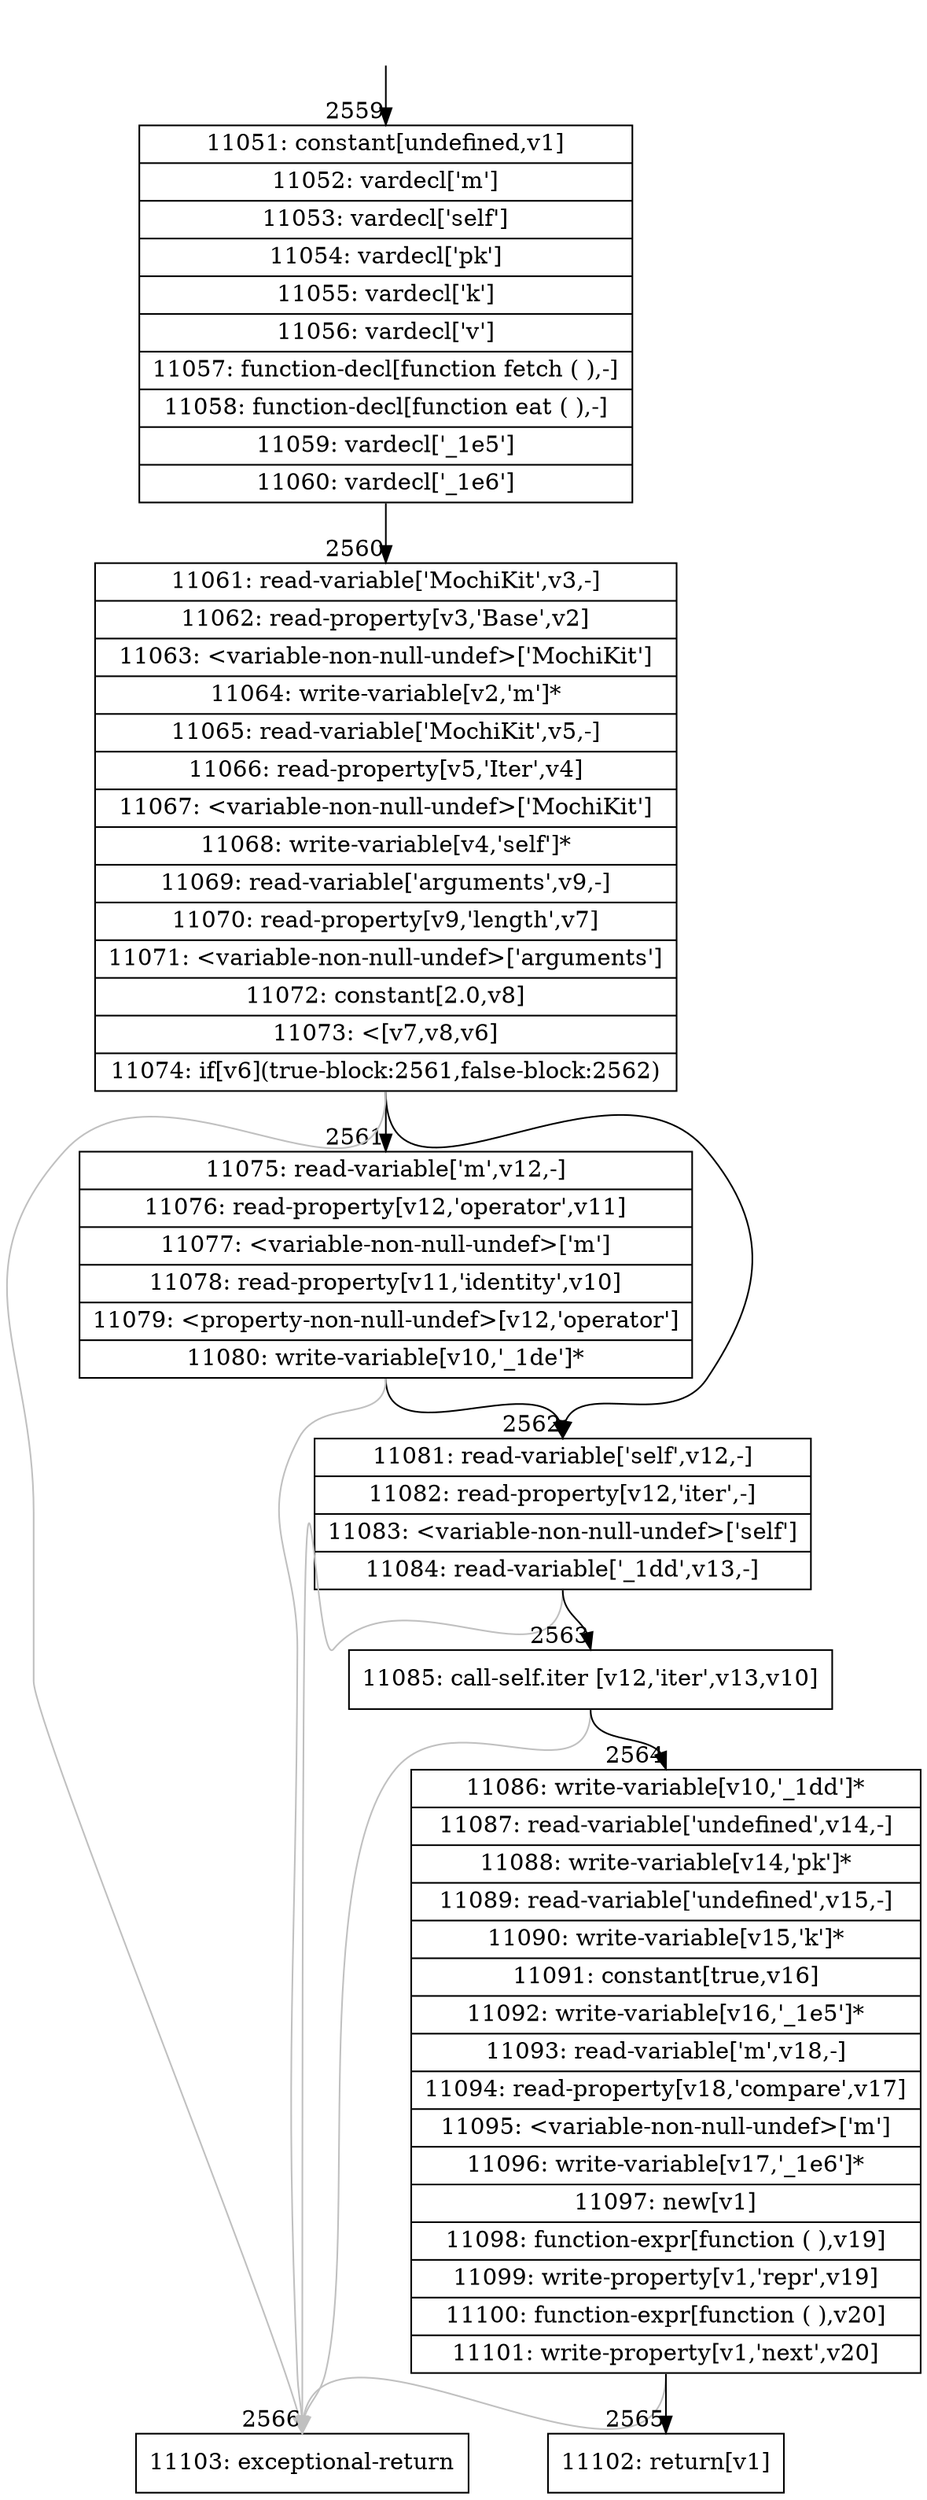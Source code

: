 digraph {
rankdir="TD"
BB_entry188[shape=none,label=""];
BB_entry188 -> BB2559 [tailport=s, headport=n, headlabel="    2559"]
BB2559 [shape=record label="{11051: constant[undefined,v1]|11052: vardecl['m']|11053: vardecl['self']|11054: vardecl['pk']|11055: vardecl['k']|11056: vardecl['v']|11057: function-decl[function fetch ( ),-]|11058: function-decl[function eat ( ),-]|11059: vardecl['_1e5']|11060: vardecl['_1e6']}" ] 
BB2559 -> BB2560 [tailport=s, headport=n, headlabel="      2560"]
BB2560 [shape=record label="{11061: read-variable['MochiKit',v3,-]|11062: read-property[v3,'Base',v2]|11063: \<variable-non-null-undef\>['MochiKit']|11064: write-variable[v2,'m']*|11065: read-variable['MochiKit',v5,-]|11066: read-property[v5,'Iter',v4]|11067: \<variable-non-null-undef\>['MochiKit']|11068: write-variable[v4,'self']*|11069: read-variable['arguments',v9,-]|11070: read-property[v9,'length',v7]|11071: \<variable-non-null-undef\>['arguments']|11072: constant[2.0,v8]|11073: \<[v7,v8,v6]|11074: if[v6](true-block:2561,false-block:2562)}" ] 
BB2560 -> BB2561 [tailport=s, headport=n, headlabel="      2561"]
BB2560 -> BB2562 [tailport=s, headport=n, headlabel="      2562"]
BB2560 -> BB2566 [tailport=s, headport=n, color=gray, headlabel="      2566"]
BB2561 [shape=record label="{11075: read-variable['m',v12,-]|11076: read-property[v12,'operator',v11]|11077: \<variable-non-null-undef\>['m']|11078: read-property[v11,'identity',v10]|11079: \<property-non-null-undef\>[v12,'operator']|11080: write-variable[v10,'_1de']*}" ] 
BB2561 -> BB2562 [tailport=s, headport=n]
BB2561 -> BB2566 [tailport=s, headport=n, color=gray]
BB2562 [shape=record label="{11081: read-variable['self',v12,-]|11082: read-property[v12,'iter',-]|11083: \<variable-non-null-undef\>['self']|11084: read-variable['_1dd',v13,-]}" ] 
BB2562 -> BB2563 [tailport=s, headport=n, headlabel="      2563"]
BB2562 -> BB2566 [tailport=s, headport=n, color=gray]
BB2563 [shape=record label="{11085: call-self.iter [v12,'iter',v13,v10]}" ] 
BB2563 -> BB2564 [tailport=s, headport=n, headlabel="      2564"]
BB2563 -> BB2566 [tailport=s, headport=n, color=gray]
BB2564 [shape=record label="{11086: write-variable[v10,'_1dd']*|11087: read-variable['undefined',v14,-]|11088: write-variable[v14,'pk']*|11089: read-variable['undefined',v15,-]|11090: write-variable[v15,'k']*|11091: constant[true,v16]|11092: write-variable[v16,'_1e5']*|11093: read-variable['m',v18,-]|11094: read-property[v18,'compare',v17]|11095: \<variable-non-null-undef\>['m']|11096: write-variable[v17,'_1e6']*|11097: new[v1]|11098: function-expr[function ( ),v19]|11099: write-property[v1,'repr',v19]|11100: function-expr[function ( ),v20]|11101: write-property[v1,'next',v20]}" ] 
BB2564 -> BB2565 [tailport=s, headport=n, headlabel="      2565"]
BB2564 -> BB2566 [tailport=s, headport=n, color=gray]
BB2565 [shape=record label="{11102: return[v1]}" ] 
BB2566 [shape=record label="{11103: exceptional-return}" ] 
//#$~ 1620
}
